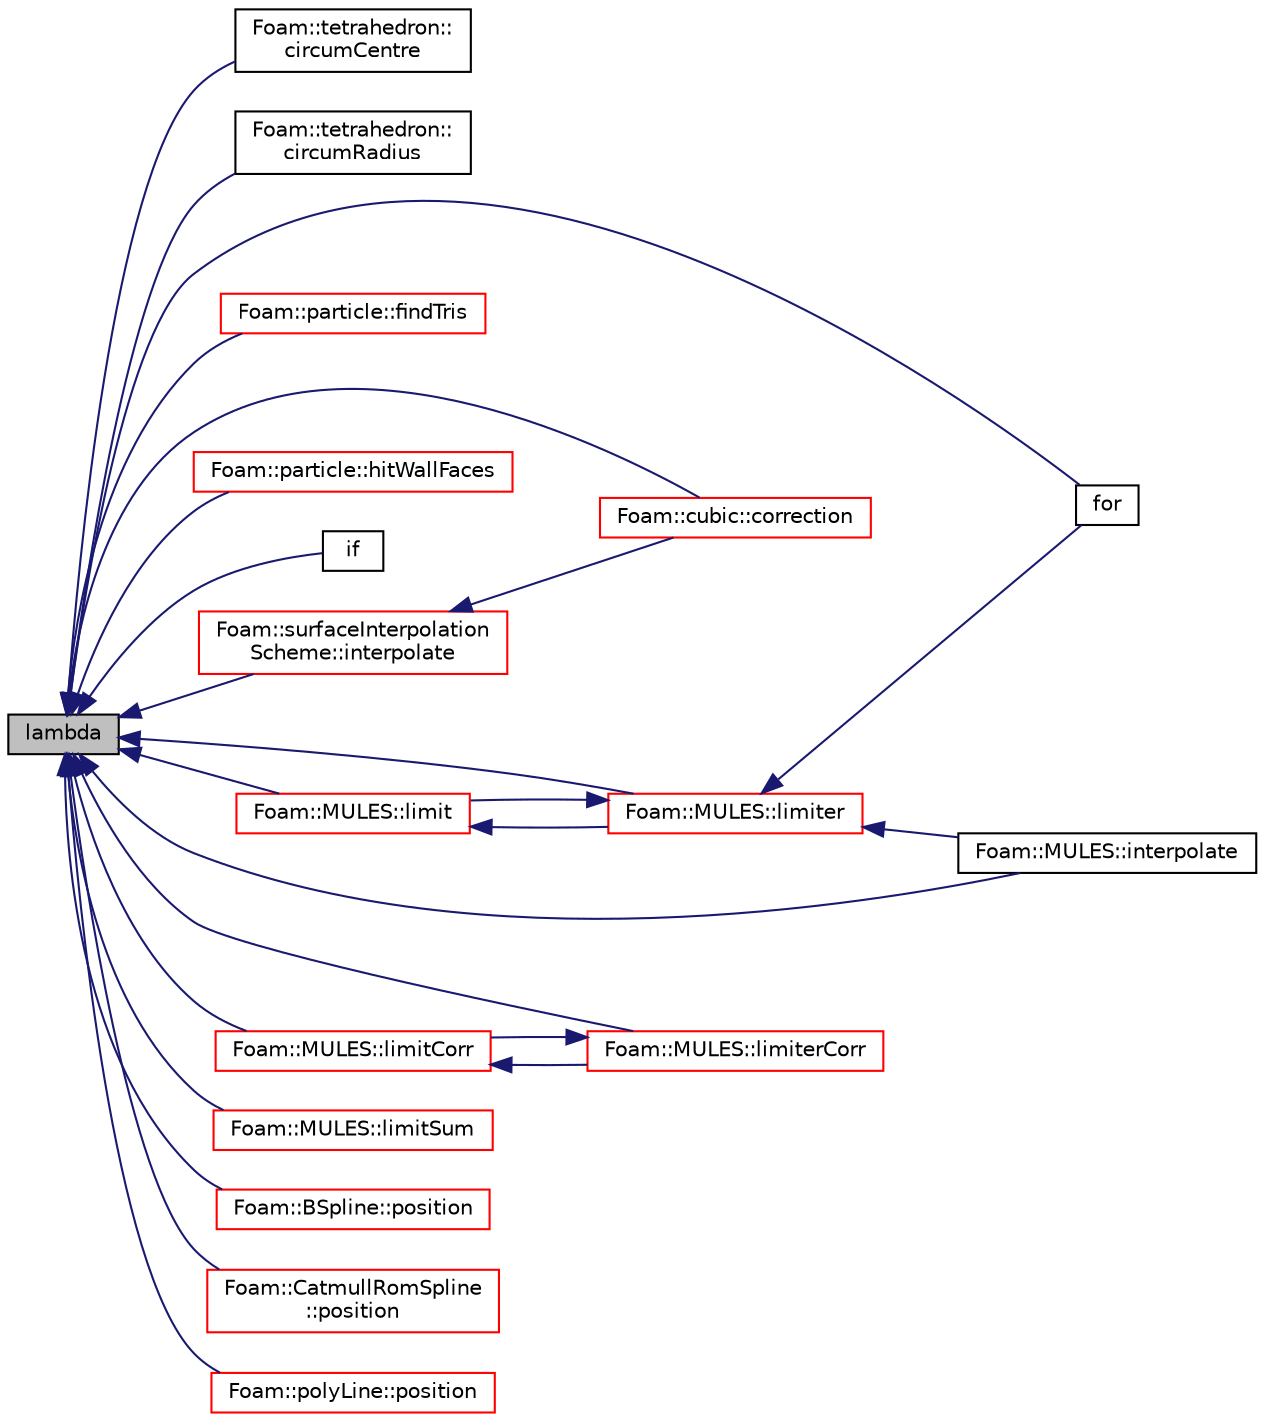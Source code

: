 digraph "lambda"
{
  bgcolor="transparent";
  edge [fontname="Helvetica",fontsize="10",labelfontname="Helvetica",labelfontsize="10"];
  node [fontname="Helvetica",fontsize="10",shape=record];
  rankdir="LR";
  Node1 [label="lambda",height=0.2,width=0.4,color="black", fillcolor="grey75", style="filled", fontcolor="black"];
  Node1 -> Node2 [dir="back",color="midnightblue",fontsize="10",style="solid",fontname="Helvetica"];
  Node2 [label="Foam::tetrahedron::\lcircumCentre",height=0.2,width=0.4,color="black",URL="$a02575.html#a0f2f560f8f99c37df7ffdea01a22980f",tooltip="Return circum-centre. "];
  Node1 -> Node3 [dir="back",color="midnightblue",fontsize="10",style="solid",fontname="Helvetica"];
  Node3 [label="Foam::tetrahedron::\lcircumRadius",height=0.2,width=0.4,color="black",URL="$a02575.html#adb798de9d9b2db508c3a01b5ff2721f6",tooltip="Return circum-radius. "];
  Node1 -> Node4 [dir="back",color="midnightblue",fontsize="10",style="solid",fontname="Helvetica"];
  Node4 [label="Foam::cubic::correction",height=0.2,width=0.4,color="red",URL="$a00443.html#a575a424a2a3d61de0e8d6ad368b61be1",tooltip="Return the explicit correction to the face-interpolate. "];
  Node1 -> Node5 [dir="back",color="midnightblue",fontsize="10",style="solid",fontname="Helvetica"];
  Node5 [label="Foam::particle::findTris",height=0.2,width=0.4,color="red",URL="$a01775.html#ad3d0cd0f336de0fc99ee257019aa339e",tooltip="Find the tet tri faces between position and tet centre. "];
  Node1 -> Node6 [dir="back",color="midnightblue",fontsize="10",style="solid",fontname="Helvetica"];
  Node6 [label="for",height=0.2,width=0.4,color="black",URL="$a03265.html#ae9610aff8f04c828f9db802f66a18f67"];
  Node1 -> Node7 [dir="back",color="midnightblue",fontsize="10",style="solid",fontname="Helvetica"];
  Node7 [label="Foam::particle::hitWallFaces",height=0.2,width=0.4,color="red",URL="$a01775.html#abf78981c0a99e9f135ebc37efcfd1544"];
  Node1 -> Node8 [dir="back",color="midnightblue",fontsize="10",style="solid",fontname="Helvetica"];
  Node8 [label="if",height=0.2,width=0.4,color="black",URL="$a04495.html#a7c777e0673d4ff5a26cf1b69ba87fcea"];
  Node1 -> Node9 [dir="back",color="midnightblue",fontsize="10",style="solid",fontname="Helvetica"];
  Node9 [label="Foam::MULES::interpolate",height=0.2,width=0.4,color="black",URL="$a10792.html#a4af43c1eb899cea598bb952c0b19e55d"];
  Node1 -> Node10 [dir="back",color="midnightblue",fontsize="10",style="solid",fontname="Helvetica"];
  Node10 [label="Foam::surfaceInterpolation\lScheme::interpolate",height=0.2,width=0.4,color="red",URL="$a02484.html#a8dceba398ddc0c82def280a4ef7d4e42",tooltip="Return the face-interpolate of the given cell field. "];
  Node10 -> Node4 [dir="back",color="midnightblue",fontsize="10",style="solid",fontname="Helvetica"];
  Node1 -> Node11 [dir="back",color="midnightblue",fontsize="10",style="solid",fontname="Helvetica"];
  Node11 [label="Foam::MULES::limit",height=0.2,width=0.4,color="red",URL="$a10792.html#a286baa687ab158265b59310619c281b4"];
  Node11 -> Node12 [dir="back",color="midnightblue",fontsize="10",style="solid",fontname="Helvetica"];
  Node12 [label="Foam::MULES::limiter",height=0.2,width=0.4,color="red",URL="$a10792.html#ae7bb06bb4b6724eb8a202da04f6e5557"];
  Node12 -> Node6 [dir="back",color="midnightblue",fontsize="10",style="solid",fontname="Helvetica"];
  Node12 -> Node9 [dir="back",color="midnightblue",fontsize="10",style="solid",fontname="Helvetica"];
  Node12 -> Node11 [dir="back",color="midnightblue",fontsize="10",style="solid",fontname="Helvetica"];
  Node1 -> Node13 [dir="back",color="midnightblue",fontsize="10",style="solid",fontname="Helvetica"];
  Node13 [label="Foam::MULES::limitCorr",height=0.2,width=0.4,color="red",URL="$a10792.html#a6b16cc60dd6f6af2d9f9c6fbcb217b39"];
  Node13 -> Node14 [dir="back",color="midnightblue",fontsize="10",style="solid",fontname="Helvetica"];
  Node14 [label="Foam::MULES::limiterCorr",height=0.2,width=0.4,color="red",URL="$a10792.html#a94d3a088ccd04c49be0be5bbfb218379"];
  Node14 -> Node13 [dir="back",color="midnightblue",fontsize="10",style="solid",fontname="Helvetica"];
  Node1 -> Node12 [dir="back",color="midnightblue",fontsize="10",style="solid",fontname="Helvetica"];
  Node1 -> Node14 [dir="back",color="midnightblue",fontsize="10",style="solid",fontname="Helvetica"];
  Node1 -> Node15 [dir="back",color="midnightblue",fontsize="10",style="solid",fontname="Helvetica"];
  Node15 [label="Foam::MULES::limitSum",height=0.2,width=0.4,color="red",URL="$a10792.html#aaae3018ee0507861d4bc922ead356165"];
  Node1 -> Node16 [dir="back",color="midnightblue",fontsize="10",style="solid",fontname="Helvetica"];
  Node16 [label="Foam::BSpline::position",height=0.2,width=0.4,color="red",URL="$a00165.html#a34fba20c066401ebf043c0461554ad7b",tooltip="Return the point position corresponding to the curve parameter. "];
  Node1 -> Node17 [dir="back",color="midnightblue",fontsize="10",style="solid",fontname="Helvetica"];
  Node17 [label="Foam::CatmullRomSpline\l::position",height=0.2,width=0.4,color="red",URL="$a00205.html#a34fba20c066401ebf043c0461554ad7b",tooltip="Return the point position corresponding to the curve parameter. "];
  Node1 -> Node18 [dir="back",color="midnightblue",fontsize="10",style="solid",fontname="Helvetica"];
  Node18 [label="Foam::polyLine::position",height=0.2,width=0.4,color="red",URL="$a01914.html#aea231d67874600b4fbac91e1f58eda5f",tooltip="Return the point position corresponding to the curve parameter. "];
}
